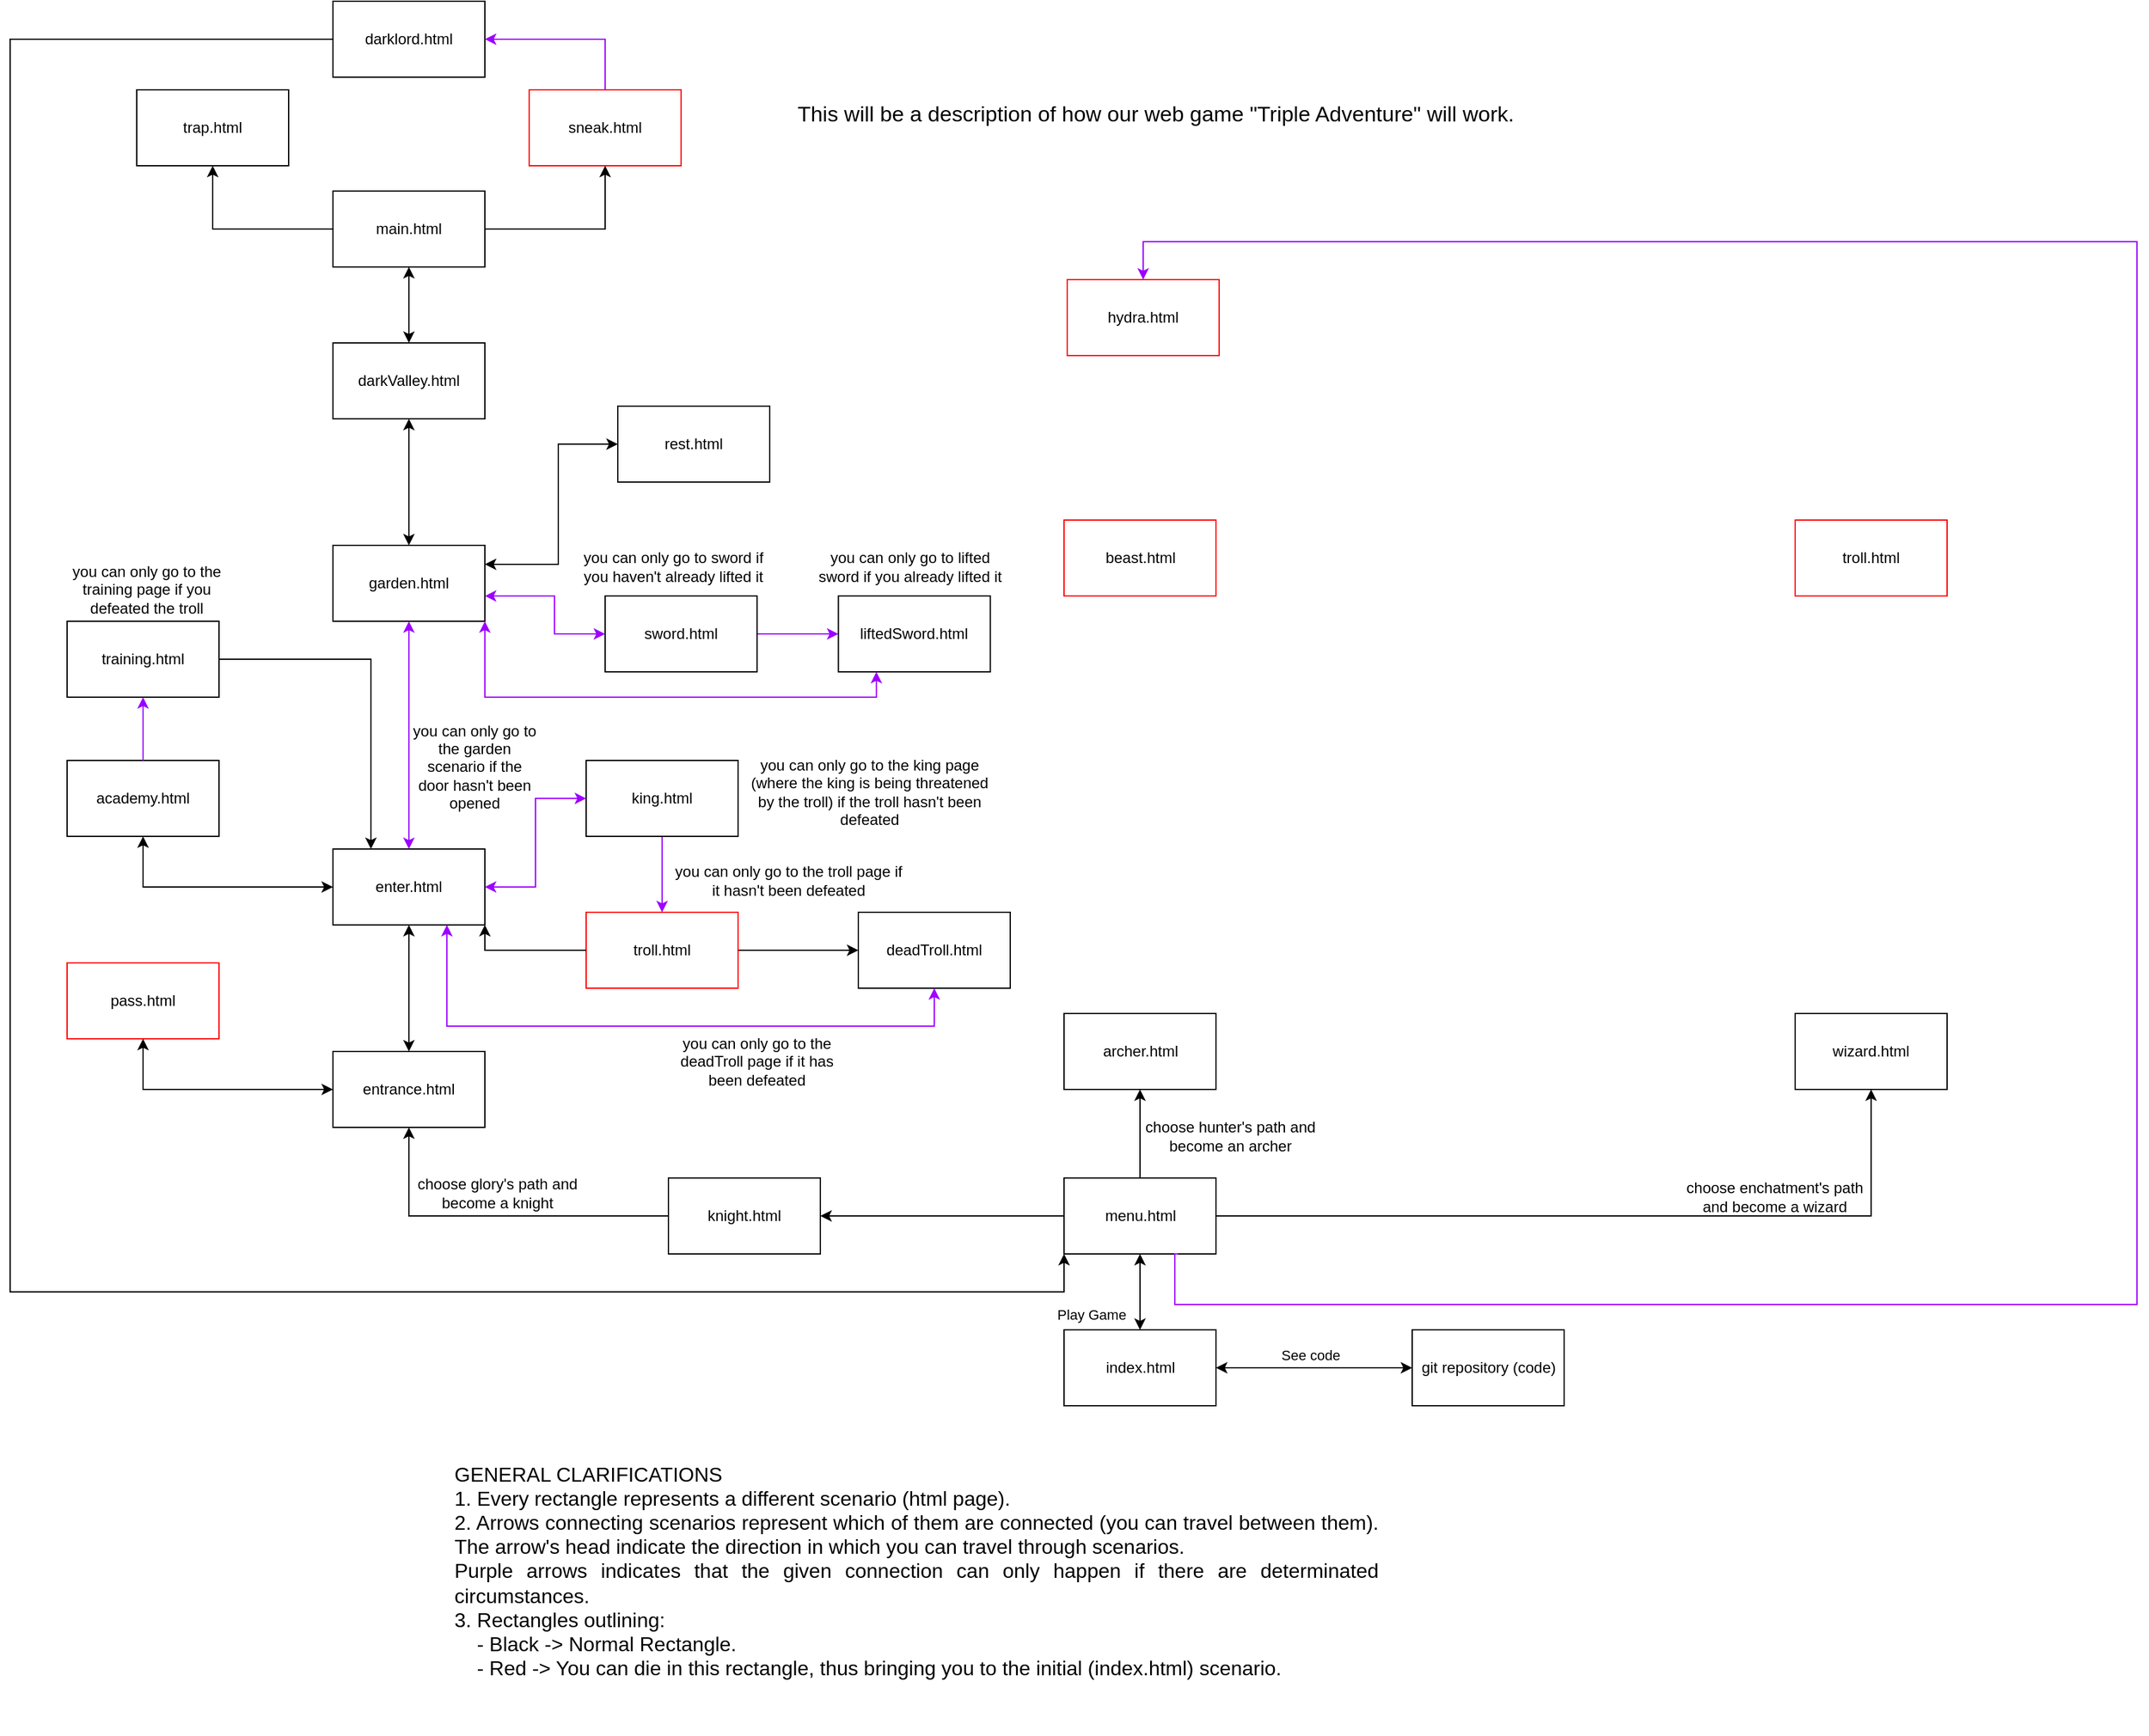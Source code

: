 <mxfile version="28.0.6">
  <diagram name="Page-1" id="w2jvXQE7_YNhHuw7VH9W">
    <mxGraphModel dx="1840" dy="1735" grid="1" gridSize="10" guides="1" tooltips="1" connect="1" arrows="1" fold="1" page="1" pageScale="1" pageWidth="850" pageHeight="1100" math="0" shadow="0">
      <root>
        <mxCell id="0" />
        <mxCell id="1" parent="0" />
        <mxCell id="W783Z9yKYnY_VlYJ2KmW-1" value="&lt;font style=&quot;font-size: 17px;&quot;&gt;This will be a description of how our web game &quot;Triple Adventure&quot; will work.&lt;/font&gt;" style="text;html=1;align=center;verticalAlign=middle;whiteSpace=wrap;rounded=0;" parent="1" vertex="1">
          <mxGeometry x="130" y="-70" width="610" height="60" as="geometry" />
        </mxCell>
        <mxCell id="W783Z9yKYnY_VlYJ2KmW-2" value="index.html" style="rounded=0;whiteSpace=wrap;html=1;" parent="1" vertex="1">
          <mxGeometry x="362.5" y="920" width="120" height="60" as="geometry" />
        </mxCell>
        <mxCell id="W783Z9yKYnY_VlYJ2KmW-3" value="git repository (code)" style="rounded=0;whiteSpace=wrap;html=1;" parent="1" vertex="1">
          <mxGeometry x="637.5" y="920" width="120" height="60" as="geometry" />
        </mxCell>
        <mxCell id="W783Z9yKYnY_VlYJ2KmW-4" value="" style="endArrow=classic;startArrow=classic;html=1;rounded=0;exitX=1;exitY=0.5;exitDx=0;exitDy=0;entryX=0;entryY=0.5;entryDx=0;entryDy=0;" parent="1" source="W783Z9yKYnY_VlYJ2KmW-2" target="W783Z9yKYnY_VlYJ2KmW-3" edge="1">
          <mxGeometry width="50" height="50" relative="1" as="geometry">
            <mxPoint x="407.5" y="760" as="sourcePoint" />
            <mxPoint x="457.5" y="710" as="targetPoint" />
          </mxGeometry>
        </mxCell>
        <mxCell id="W783Z9yKYnY_VlYJ2KmW-11" value="See code" style="edgeLabel;html=1;align=center;verticalAlign=middle;resizable=0;points=[];" parent="W783Z9yKYnY_VlYJ2KmW-4" vertex="1" connectable="0">
          <mxGeometry x="-0.166" y="-3" relative="1" as="geometry">
            <mxPoint x="10" y="-13" as="offset" />
          </mxGeometry>
        </mxCell>
        <mxCell id="W783Z9yKYnY_VlYJ2KmW-5" value="menu.html" style="rounded=0;whiteSpace=wrap;html=1;" parent="1" vertex="1">
          <mxGeometry x="362.5" y="800" width="120" height="60" as="geometry" />
        </mxCell>
        <mxCell id="W783Z9yKYnY_VlYJ2KmW-9" value="" style="endArrow=classic;startArrow=classic;html=1;rounded=0;entryX=0.5;entryY=1;entryDx=0;entryDy=0;exitX=0.5;exitY=0;exitDx=0;exitDy=0;" parent="1" source="W783Z9yKYnY_VlYJ2KmW-2" target="W783Z9yKYnY_VlYJ2KmW-5" edge="1">
          <mxGeometry width="50" height="50" relative="1" as="geometry">
            <mxPoint x="397.5" y="910" as="sourcePoint" />
            <mxPoint x="437.5" y="870" as="targetPoint" />
          </mxGeometry>
        </mxCell>
        <mxCell id="W783Z9yKYnY_VlYJ2KmW-12" value="Play Game" style="edgeLabel;html=1;align=center;verticalAlign=middle;resizable=0;points=[];" parent="1" vertex="1" connectable="0">
          <mxGeometry x="380" y="910" as="geometry">
            <mxPoint x="4" y="-2" as="offset" />
          </mxGeometry>
        </mxCell>
        <mxCell id="W783Z9yKYnY_VlYJ2KmW-13" value="enter.html" style="rounded=0;whiteSpace=wrap;html=1;" parent="1" vertex="1">
          <mxGeometry x="-215" y="540" width="120" height="60" as="geometry" />
        </mxCell>
        <mxCell id="W783Z9yKYnY_VlYJ2KmW-16" value="archer.html" style="rounded=0;whiteSpace=wrap;html=1;" parent="1" vertex="1">
          <mxGeometry x="362.5" y="670" width="120" height="60" as="geometry" />
        </mxCell>
        <mxCell id="W783Z9yKYnY_VlYJ2KmW-17" value="wizard.html" style="rounded=0;whiteSpace=wrap;html=1;" parent="1" vertex="1">
          <mxGeometry x="940" y="670" width="120" height="60" as="geometry" />
        </mxCell>
        <mxCell id="W783Z9yKYnY_VlYJ2KmW-18" value="" style="endArrow=classic;startArrow=none;html=1;rounded=0;entryX=0.5;entryY=1;entryDx=0;entryDy=0;exitX=1;exitY=0.5;exitDx=0;exitDy=0;edgeStyle=orthogonalEdgeStyle;startFill=0;" parent="1" source="W783Z9yKYnY_VlYJ2KmW-5" target="W783Z9yKYnY_VlYJ2KmW-17" edge="1">
          <mxGeometry width="50" height="50" relative="1" as="geometry">
            <mxPoint x="512.5" y="930" as="sourcePoint" />
            <mxPoint x="322.5" y="830" as="targetPoint" />
          </mxGeometry>
        </mxCell>
        <mxCell id="W783Z9yKYnY_VlYJ2KmW-19" value="" style="endArrow=classic;startArrow=none;html=1;rounded=0;entryX=0.5;entryY=1;entryDx=0;entryDy=0;exitX=0.5;exitY=0;exitDx=0;exitDy=0;startFill=0;" parent="1" source="W783Z9yKYnY_VlYJ2KmW-5" target="W783Z9yKYnY_VlYJ2KmW-16" edge="1">
          <mxGeometry width="50" height="50" relative="1" as="geometry">
            <mxPoint x="432.5" y="810" as="sourcePoint" />
            <mxPoint x="482.5" y="760" as="targetPoint" />
          </mxGeometry>
        </mxCell>
        <mxCell id="W783Z9yKYnY_VlYJ2KmW-20" value="choose glory&#39;s path and become a knight" style="text;html=1;align=center;verticalAlign=middle;whiteSpace=wrap;rounded=0;" parent="1" vertex="1">
          <mxGeometry x="-155" y="797" width="140" height="30" as="geometry" />
        </mxCell>
        <mxCell id="W783Z9yKYnY_VlYJ2KmW-21" value="choose enchatment&#39;s path and become a wizard" style="text;html=1;align=center;verticalAlign=middle;whiteSpace=wrap;rounded=0;" parent="1" vertex="1">
          <mxGeometry x="844" y="800" width="160" height="30" as="geometry" />
        </mxCell>
        <mxCell id="W783Z9yKYnY_VlYJ2KmW-22" value="choose hunter&#39;s path and become an archer" style="text;html=1;align=center;verticalAlign=middle;whiteSpace=wrap;rounded=0;" parent="1" vertex="1">
          <mxGeometry x="423.5" y="752" width="140" height="30" as="geometry" />
        </mxCell>
        <mxCell id="W783Z9yKYnY_VlYJ2KmW-45" style="edgeStyle=orthogonalEdgeStyle;rounded=0;orthogonalLoop=1;jettySize=auto;html=1;exitX=0;exitY=0.5;exitDx=0;exitDy=0;entryX=0;entryY=1;entryDx=0;entryDy=0;strokeColor=#000000;" parent="1" source="W783Z9yKYnY_VlYJ2KmW-23" target="W783Z9yKYnY_VlYJ2KmW-5" edge="1">
          <mxGeometry relative="1" as="geometry">
            <Array as="points">
              <mxPoint x="-470" y="-100" />
              <mxPoint x="-470" y="890" />
              <mxPoint x="362" y="890" />
            </Array>
          </mxGeometry>
        </mxCell>
        <mxCell id="W783Z9yKYnY_VlYJ2KmW-23" value="darklord.html" style="rounded=0;whiteSpace=wrap;html=1;strokeColor=#000000;" parent="1" vertex="1">
          <mxGeometry x="-215" y="-130" width="120" height="60" as="geometry" />
        </mxCell>
        <mxCell id="W783Z9yKYnY_VlYJ2KmW-24" value="beast.html" style="rounded=0;whiteSpace=wrap;html=1;strokeColor=#FF0000;" parent="1" vertex="1">
          <mxGeometry x="362.5" y="280" width="120" height="60" as="geometry" />
        </mxCell>
        <mxCell id="W783Z9yKYnY_VlYJ2KmW-25" value="troll.html" style="rounded=0;whiteSpace=wrap;html=1;strokeColor=#FF0000;" parent="1" vertex="1">
          <mxGeometry x="940" y="280" width="120" height="60" as="geometry" />
        </mxCell>
        <mxCell id="W783Z9yKYnY_VlYJ2KmW-26" value="hydra.html" style="rounded=0;whiteSpace=wrap;html=1;strokeColor=#FF0000;" parent="1" vertex="1">
          <mxGeometry x="365" y="90" width="120" height="60" as="geometry" />
        </mxCell>
        <mxCell id="W783Z9yKYnY_VlYJ2KmW-27" value="" style="endArrow=classic;startArrow=none;html=1;rounded=0;exitX=0.75;exitY=1;exitDx=0;exitDy=0;entryX=0.5;entryY=0;entryDx=0;entryDy=0;edgeStyle=orthogonalEdgeStyle;startFill=0;strokeColor=#9D00FF;" parent="1" source="W783Z9yKYnY_VlYJ2KmW-5" target="W783Z9yKYnY_VlYJ2KmW-26" edge="1">
          <mxGeometry width="50" height="50" relative="1" as="geometry">
            <mxPoint x="370" y="690" as="sourcePoint" />
            <mxPoint x="420" y="640" as="targetPoint" />
            <Array as="points">
              <mxPoint x="450" y="860" />
              <mxPoint x="450" y="900" />
              <mxPoint x="1210" y="900" />
              <mxPoint x="1210" y="60" />
              <mxPoint x="425" y="60" />
            </Array>
          </mxGeometry>
        </mxCell>
        <mxCell id="W783Z9yKYnY_VlYJ2KmW-29" value="academy.html" style="rounded=0;whiteSpace=wrap;html=1;" parent="1" vertex="1">
          <mxGeometry x="-425" y="470" width="120" height="60" as="geometry" />
        </mxCell>
        <mxCell id="W783Z9yKYnY_VlYJ2KmW-30" value="garden.html" style="rounded=0;whiteSpace=wrap;html=1;" parent="1" vertex="1">
          <mxGeometry x="-215" y="300" width="120" height="60" as="geometry" />
        </mxCell>
        <mxCell id="Ndmn0QPPu9krf77uYopM-7" style="edgeStyle=orthogonalEdgeStyle;rounded=0;orthogonalLoop=1;jettySize=auto;html=1;entryX=0.5;entryY=0;entryDx=0;entryDy=0;startArrow=none;startFill=0;strokeColor=#9D00FF;exitX=0.5;exitY=1;exitDx=0;exitDy=0;" parent="1" source="W783Z9yKYnY_VlYJ2KmW-31" target="Ndmn0QPPu9krf77uYopM-6" edge="1">
          <mxGeometry relative="1" as="geometry">
            <mxPoint x="40" y="540" as="sourcePoint" />
          </mxGeometry>
        </mxCell>
        <mxCell id="W783Z9yKYnY_VlYJ2KmW-31" value="king.html" style="rounded=0;whiteSpace=wrap;html=1;strokeColor=#000000;" parent="1" vertex="1">
          <mxGeometry x="-15" y="470" width="120" height="60" as="geometry" />
        </mxCell>
        <mxCell id="W783Z9yKYnY_VlYJ2KmW-32" value="main.html" style="rounded=0;whiteSpace=wrap;html=1;strokeColor=#000000;" parent="1" vertex="1">
          <mxGeometry x="-215" y="20" width="120" height="60" as="geometry" />
        </mxCell>
        <mxCell id="W783Z9yKYnY_VlYJ2KmW-33" value="" style="endArrow=classic;startArrow=classic;html=1;rounded=0;entryX=0.5;entryY=1;entryDx=0;entryDy=0;exitX=0.5;exitY=0;exitDx=0;exitDy=0;strokeColor=#9D00FF;" parent="1" source="W783Z9yKYnY_VlYJ2KmW-13" target="W783Z9yKYnY_VlYJ2KmW-30" edge="1">
          <mxGeometry width="50" height="50" relative="1" as="geometry">
            <mxPoint x="60" y="490" as="sourcePoint" />
            <mxPoint x="110" y="440" as="targetPoint" />
          </mxGeometry>
        </mxCell>
        <mxCell id="W783Z9yKYnY_VlYJ2KmW-34" value="" style="endArrow=classic;startArrow=classic;html=1;rounded=0;entryX=0;entryY=0.5;entryDx=0;entryDy=0;exitX=1;exitY=0.5;exitDx=0;exitDy=0;edgeStyle=orthogonalEdgeStyle;strokeColor=#9D00FF;" parent="1" source="W783Z9yKYnY_VlYJ2KmW-13" target="W783Z9yKYnY_VlYJ2KmW-31" edge="1">
          <mxGeometry width="50" height="50" relative="1" as="geometry">
            <mxPoint x="-110" y="580" as="sourcePoint" />
            <mxPoint x="-110" y="510" as="targetPoint" />
          </mxGeometry>
        </mxCell>
        <mxCell id="W783Z9yKYnY_VlYJ2KmW-35" value="" style="endArrow=classic;startArrow=classic;html=1;rounded=0;entryX=0.5;entryY=1;entryDx=0;entryDy=0;exitX=0;exitY=0.5;exitDx=0;exitDy=0;edgeStyle=orthogonalEdgeStyle;" parent="1" source="W783Z9yKYnY_VlYJ2KmW-13" target="W783Z9yKYnY_VlYJ2KmW-29" edge="1">
          <mxGeometry width="50" height="50" relative="1" as="geometry">
            <mxPoint x="-400" y="620" as="sourcePoint" />
            <mxPoint x="-400" y="550" as="targetPoint" />
          </mxGeometry>
        </mxCell>
        <mxCell id="W783Z9yKYnY_VlYJ2KmW-39" value="sneak.html" style="rounded=0;whiteSpace=wrap;html=1;strokeColor=#FF0000;" parent="1" vertex="1">
          <mxGeometry x="-60" y="-60" width="120" height="60" as="geometry" />
        </mxCell>
        <mxCell id="W783Z9yKYnY_VlYJ2KmW-43" value="&lt;div style=&quot;text-align: justify;&quot;&gt;&lt;span style=&quot;font-size: 16px; background-color: transparent; color: light-dark(rgb(0, 0, 0), rgb(255, 255, 255));&quot;&gt;GENERAL CLARIFICATIONS&lt;/span&gt;&lt;/div&gt;&lt;div style=&quot;text-align: justify;&quot;&gt;&lt;font style=&quot;font-size: 16px;&quot;&gt;1. Every rectangle represents a different scenario (html page).&lt;/font&gt;&lt;/div&gt;&lt;div style=&quot;text-align: justify;&quot;&gt;&lt;font style=&quot;font-size: 16px;&quot;&gt;2. Arrows connecting scenarios represent which of them are connected (you can travel between them). The arrow&#39;s head indicate the direction in which you can travel through scenarios.&lt;/font&gt;&lt;/div&gt;&lt;div style=&quot;text-align: justify;&quot;&gt;&lt;font style=&quot;font-size: 16px;&quot;&gt;Purple arrows indicates that the given connection can only happen if there are determinated circumstances.&lt;/font&gt;&lt;/div&gt;&lt;div style=&quot;text-align: justify;&quot;&gt;&lt;font style=&quot;font-size: 16px;&quot;&gt;3. Rectangles outlining:&lt;/font&gt;&lt;/div&gt;&lt;div style=&quot;text-align: justify;&quot;&gt;&lt;span style=&quot;font-size: 16px;&quot;&gt;&amp;nbsp; &amp;nbsp; - Black -&amp;gt; Normal Rectangle.&lt;/span&gt;&lt;/div&gt;&lt;div style=&quot;text-align: justify;&quot;&gt;&lt;span style=&quot;font-size: 16px;&quot;&gt;&amp;nbsp; &amp;nbsp; - Red -&amp;gt; You can die in this rectangle, thus bringing you to the initial (index.html) scenario.&lt;/span&gt;&lt;/div&gt;&lt;div style=&quot;text-align: justify;&quot;&gt;&lt;span style=&quot;font-size: 16px;&quot;&gt;&lt;br&gt;&lt;/span&gt;&lt;/div&gt;" style="text;html=1;align=left;verticalAlign=middle;whiteSpace=wrap;rounded=0;" parent="1" vertex="1">
          <mxGeometry x="-121.5" y="1000" width="731.5" height="240" as="geometry" />
        </mxCell>
        <mxCell id="-AGwqSmneGh56v2qH9gN-4" value="entrance.html" style="rounded=0;whiteSpace=wrap;html=1;" parent="1" vertex="1">
          <mxGeometry x="-215" y="700" width="120" height="60" as="geometry" />
        </mxCell>
        <mxCell id="-AGwqSmneGh56v2qH9gN-6" value="pass&lt;span style=&quot;background-color: transparent; color: light-dark(rgb(0, 0, 0), rgb(255, 255, 255));&quot;&gt;.html&lt;/span&gt;" style="rounded=0;whiteSpace=wrap;html=1;strokeColor=#FF0000;" parent="1" vertex="1">
          <mxGeometry x="-425" y="630" width="120" height="60" as="geometry" />
        </mxCell>
        <mxCell id="-AGwqSmneGh56v2qH9gN-7" value="" style="endArrow=classic;startArrow=classic;html=1;rounded=0;entryX=0.5;entryY=1;entryDx=0;entryDy=0;exitX=0;exitY=0.5;exitDx=0;exitDy=0;edgeStyle=orthogonalEdgeStyle;startFill=1;" parent="1" source="-AGwqSmneGh56v2qH9gN-4" target="-AGwqSmneGh56v2qH9gN-6" edge="1">
          <mxGeometry width="50" height="50" relative="1" as="geometry">
            <mxPoint x="50" y="530" as="sourcePoint" />
            <mxPoint x="100" y="480" as="targetPoint" />
          </mxGeometry>
        </mxCell>
        <mxCell id="-AGwqSmneGh56v2qH9gN-8" value="" style="endArrow=classic;startArrow=classic;html=1;rounded=0;entryX=0.5;entryY=1;entryDx=0;entryDy=0;exitX=0.5;exitY=0;exitDx=0;exitDy=0;edgeStyle=orthogonalEdgeStyle;" parent="1" source="-AGwqSmneGh56v2qH9gN-4" target="W783Z9yKYnY_VlYJ2KmW-13" edge="1">
          <mxGeometry width="50" height="50" relative="1" as="geometry">
            <mxPoint x="-50" y="787" as="sourcePoint" />
            <mxPoint x="45" y="710" as="targetPoint" />
          </mxGeometry>
        </mxCell>
        <mxCell id="-AGwqSmneGh56v2qH9gN-10" value="knight.html" style="rounded=0;whiteSpace=wrap;html=1;" parent="1" vertex="1">
          <mxGeometry x="50" y="800" width="120" height="60" as="geometry" />
        </mxCell>
        <mxCell id="-AGwqSmneGh56v2qH9gN-11" value="" style="endArrow=none;startArrow=classic;html=1;rounded=0;entryX=0;entryY=0.5;entryDx=0;entryDy=0;exitX=1;exitY=0.5;exitDx=0;exitDy=0;startFill=1;endFill=0;" parent="1" source="-AGwqSmneGh56v2qH9gN-10" target="W783Z9yKYnY_VlYJ2KmW-5" edge="1">
          <mxGeometry width="50" height="50" relative="1" as="geometry">
            <mxPoint x="30" y="560" as="sourcePoint" />
            <mxPoint x="80" y="510" as="targetPoint" />
          </mxGeometry>
        </mxCell>
        <mxCell id="-AGwqSmneGh56v2qH9gN-12" value="" style="endArrow=none;startArrow=classic;html=1;rounded=0;entryX=0;entryY=0.5;entryDx=0;entryDy=0;exitX=0.5;exitY=1;exitDx=0;exitDy=0;edgeStyle=orthogonalEdgeStyle;endFill=0;" parent="1" source="-AGwqSmneGh56v2qH9gN-4" target="-AGwqSmneGh56v2qH9gN-10" edge="1">
          <mxGeometry width="50" height="50" relative="1" as="geometry">
            <mxPoint x="230" y="840" as="sourcePoint" />
            <mxPoint x="413" y="840" as="targetPoint" />
          </mxGeometry>
        </mxCell>
        <mxCell id="SFQAF6y4TI38C0EW13ux-1" value="training.html" style="rounded=0;whiteSpace=wrap;html=1;" parent="1" vertex="1">
          <mxGeometry x="-425" y="360" width="120" height="60" as="geometry" />
        </mxCell>
        <mxCell id="SFQAF6y4TI38C0EW13ux-2" value="" style="endArrow=classic;startArrow=none;html=1;rounded=0;entryX=0.5;entryY=1;entryDx=0;entryDy=0;exitX=0.5;exitY=0;exitDx=0;exitDy=0;strokeColor=#9D00FF;startFill=0;" parent="1" source="W783Z9yKYnY_VlYJ2KmW-29" target="SFQAF6y4TI38C0EW13ux-1" edge="1">
          <mxGeometry width="50" height="50" relative="1" as="geometry">
            <mxPoint y="430" as="sourcePoint" />
            <mxPoint x="50" y="380" as="targetPoint" />
          </mxGeometry>
        </mxCell>
        <mxCell id="SFQAF6y4TI38C0EW13ux-6" style="edgeStyle=orthogonalEdgeStyle;rounded=0;orthogonalLoop=1;jettySize=auto;html=1;exitX=0.5;exitY=0;exitDx=0;exitDy=0;entryX=0.5;entryY=1;entryDx=0;entryDy=0;startArrow=classic;startFill=1;" parent="1" source="SFQAF6y4TI38C0EW13ux-3" target="W783Z9yKYnY_VlYJ2KmW-32" edge="1">
          <mxGeometry relative="1" as="geometry" />
        </mxCell>
        <mxCell id="SFQAF6y4TI38C0EW13ux-8" style="edgeStyle=orthogonalEdgeStyle;rounded=0;orthogonalLoop=1;jettySize=auto;html=1;entryX=0;entryY=0.5;entryDx=0;entryDy=0;startArrow=classic;startFill=1;exitX=1;exitY=0.25;exitDx=0;exitDy=0;" parent="1" source="W783Z9yKYnY_VlYJ2KmW-30" target="SFQAF6y4TI38C0EW13ux-7" edge="1">
          <mxGeometry relative="1" as="geometry">
            <mxPoint x="-95" y="380" as="sourcePoint" />
            <Array as="points">
              <mxPoint x="-37" y="315" />
              <mxPoint x="-37" y="220" />
            </Array>
          </mxGeometry>
        </mxCell>
        <mxCell id="SFQAF6y4TI38C0EW13ux-3" value="darkValley.html" style="rounded=0;whiteSpace=wrap;html=1;" parent="1" vertex="1">
          <mxGeometry x="-215" y="140" width="120" height="60" as="geometry" />
        </mxCell>
        <mxCell id="SFQAF6y4TI38C0EW13ux-7" value="rest.html" style="rounded=0;whiteSpace=wrap;html=1;" parent="1" vertex="1">
          <mxGeometry x="10" y="190" width="120" height="60" as="geometry" />
        </mxCell>
        <mxCell id="L-XmSajz_AOP6nzSEUkn-2" style="edgeStyle=orthogonalEdgeStyle;rounded=0;orthogonalLoop=1;jettySize=auto;html=1;exitX=1;exitY=0.5;exitDx=0;exitDy=0;entryX=0;entryY=0.5;entryDx=0;entryDy=0;endArrow=classic;endFill=1;startArrow=none;startFill=0;strokeColor=#9D00FF;" parent="1" source="Ndmn0QPPu9krf77uYopM-1" target="L-XmSajz_AOP6nzSEUkn-1" edge="1">
          <mxGeometry relative="1" as="geometry" />
        </mxCell>
        <mxCell id="Ndmn0QPPu9krf77uYopM-1" value="sword.html" style="rounded=0;whiteSpace=wrap;html=1;" parent="1" vertex="1">
          <mxGeometry y="340" width="120" height="60" as="geometry" />
        </mxCell>
        <mxCell id="Ndmn0QPPu9krf77uYopM-3" value="" style="endArrow=classic;startArrow=classic;html=1;rounded=0;entryX=0;entryY=0.5;entryDx=0;entryDy=0;exitX=1;exitY=0.667;exitDx=0;exitDy=0;edgeStyle=orthogonalEdgeStyle;exitPerimeter=0;strokeColor=#9D00FF;" parent="1" source="W783Z9yKYnY_VlYJ2KmW-30" target="Ndmn0QPPu9krf77uYopM-1" edge="1">
          <mxGeometry width="50" height="50" relative="1" as="geometry">
            <mxPoint x="-140" y="400" as="sourcePoint" />
            <mxPoint x="-90" y="350" as="targetPoint" />
            <Array as="points">
              <mxPoint x="-40" y="340" />
              <mxPoint x="-40" y="370" />
            </Array>
          </mxGeometry>
        </mxCell>
        <mxCell id="Ndmn0QPPu9krf77uYopM-5" value="" style="endArrow=classic;startArrow=classic;html=1;rounded=0;entryX=0.5;entryY=1;entryDx=0;entryDy=0;exitX=0.5;exitY=0;exitDx=0;exitDy=0;" parent="1" source="W783Z9yKYnY_VlYJ2KmW-30" target="SFQAF6y4TI38C0EW13ux-3" edge="1">
          <mxGeometry width="50" height="50" relative="1" as="geometry">
            <mxPoint x="-180" y="380" as="sourcePoint" />
            <mxPoint x="-155" y="310" as="targetPoint" />
          </mxGeometry>
        </mxCell>
        <mxCell id="ZjbQgovuja-OV-1wF0qj-2" style="edgeStyle=orthogonalEdgeStyle;rounded=0;orthogonalLoop=1;jettySize=auto;html=1;exitX=1;exitY=0.5;exitDx=0;exitDy=0;entryX=0;entryY=0.5;entryDx=0;entryDy=0;startArrow=none;startFill=0;" parent="1" source="Ndmn0QPPu9krf77uYopM-6" target="ZjbQgovuja-OV-1wF0qj-1" edge="1">
          <mxGeometry relative="1" as="geometry" />
        </mxCell>
        <mxCell id="Ndmn0QPPu9krf77uYopM-6" value="troll.html" style="rounded=0;whiteSpace=wrap;html=1;strokeColor=#FF0000;" parent="1" vertex="1">
          <mxGeometry x="-15" y="590" width="120" height="60" as="geometry" />
        </mxCell>
        <mxCell id="Ndmn0QPPu9krf77uYopM-8" value="you can only go to the troll page if it hasn&#39;t been defeated" style="text;html=1;align=center;verticalAlign=middle;whiteSpace=wrap;rounded=0;" parent="1" vertex="1">
          <mxGeometry x="50" y="560" width="190" height="10" as="geometry" />
        </mxCell>
        <mxCell id="ZjbQgovuja-OV-1wF0qj-1" value="deadTroll.html" style="rounded=0;whiteSpace=wrap;html=1;" parent="1" vertex="1">
          <mxGeometry x="200" y="590" width="120" height="60" as="geometry" />
        </mxCell>
        <mxCell id="ZjbQgovuja-OV-1wF0qj-3" value="" style="endArrow=classic;startArrow=none;html=1;rounded=0;entryX=1;entryY=1;entryDx=0;entryDy=0;exitX=0;exitY=0.5;exitDx=0;exitDy=0;edgeStyle=orthogonalEdgeStyle;startFill=0;" parent="1" source="Ndmn0QPPu9krf77uYopM-6" target="W783Z9yKYnY_VlYJ2KmW-13" edge="1">
          <mxGeometry width="50" height="50" relative="1" as="geometry">
            <mxPoint x="-10" y="570" as="sourcePoint" />
            <mxPoint x="40" y="520" as="targetPoint" />
          </mxGeometry>
        </mxCell>
        <mxCell id="ZjbQgovuja-OV-1wF0qj-4" value="" style="endArrow=classic;startArrow=classic;html=1;rounded=0;entryX=0.5;entryY=1;entryDx=0;entryDy=0;exitX=0.75;exitY=1;exitDx=0;exitDy=0;edgeStyle=orthogonalEdgeStyle;strokeColor=#9D00FF;" parent="1" source="W783Z9yKYnY_VlYJ2KmW-13" target="ZjbQgovuja-OV-1wF0qj-1" edge="1">
          <mxGeometry width="50" height="50" relative="1" as="geometry">
            <mxPoint x="-10" y="570" as="sourcePoint" />
            <mxPoint x="40" y="520" as="targetPoint" />
            <Array as="points">
              <mxPoint x="-125" y="680" />
              <mxPoint x="260" y="680" />
            </Array>
          </mxGeometry>
        </mxCell>
        <mxCell id="ZjbQgovuja-OV-1wF0qj-5" value="you can only go to the deadTroll page if it has been defeated" style="text;html=1;align=center;verticalAlign=middle;whiteSpace=wrap;rounded=0;" parent="1" vertex="1">
          <mxGeometry x="50" y="703" width="140" height="10" as="geometry" />
        </mxCell>
        <mxCell id="bWJ_mA49etQfhKQH36Bb-3" value="you can only go to the garden scenario if the door hasn&#39;t been opened" style="text;html=1;align=center;verticalAlign=middle;whiteSpace=wrap;rounded=0;" parent="1" vertex="1">
          <mxGeometry x="-153" y="460" width="100" height="30" as="geometry" />
        </mxCell>
        <mxCell id="L-XmSajz_AOP6nzSEUkn-1" value="liftedSword.html" style="rounded=0;whiteSpace=wrap;html=1;" parent="1" vertex="1">
          <mxGeometry x="184.25" y="340" width="120" height="60" as="geometry" />
        </mxCell>
        <mxCell id="L-XmSajz_AOP6nzSEUkn-5" value="you can only go to lifted sword if you already lifted it" style="text;html=1;align=center;verticalAlign=middle;whiteSpace=wrap;rounded=0;" parent="1" vertex="1">
          <mxGeometry x="165.25" y="287" width="152" height="60" as="geometry" />
        </mxCell>
        <mxCell id="LuEG7I39L3Tn3bJzqiof-1" value="" style="endArrow=classic;startArrow=classic;html=1;rounded=0;exitX=1;exitY=1;exitDx=0;exitDy=0;entryX=0.25;entryY=1;entryDx=0;entryDy=0;edgeStyle=orthogonalEdgeStyle;strokeColor=#9D00FF;" parent="1" source="W783Z9yKYnY_VlYJ2KmW-30" target="L-XmSajz_AOP6nzSEUkn-1" edge="1">
          <mxGeometry width="50" height="50" relative="1" as="geometry">
            <mxPoint x="30" y="500" as="sourcePoint" />
            <mxPoint x="80" y="450" as="targetPoint" />
            <Array as="points">
              <mxPoint x="-95" y="420" />
              <mxPoint x="214" y="420" />
            </Array>
          </mxGeometry>
        </mxCell>
        <mxCell id="LuEG7I39L3Tn3bJzqiof-2" value="you can only go to sword if you haven&#39;t already lifted it" style="text;html=1;align=center;verticalAlign=middle;whiteSpace=wrap;rounded=0;" parent="1" vertex="1">
          <mxGeometry x="-22" y="287" width="152" height="60" as="geometry" />
        </mxCell>
        <mxCell id="LuEG7I39L3Tn3bJzqiof-3" value="you can only go to the king page (where the king is being threatened by the troll) if the troll hasn&#39;t been defeated" style="text;html=1;align=center;verticalAlign=middle;whiteSpace=wrap;rounded=0;" parent="1" vertex="1">
          <mxGeometry x="114.25" y="490" width="190" height="10" as="geometry" />
        </mxCell>
        <mxCell id="LuEG7I39L3Tn3bJzqiof-4" value="" style="endArrow=classic;startArrow=none;html=1;rounded=0;exitX=1;exitY=0.5;exitDx=0;exitDy=0;entryX=0.25;entryY=0;entryDx=0;entryDy=0;edgeStyle=orthogonalEdgeStyle;startFill=0;" parent="1" source="SFQAF6y4TI38C0EW13ux-1" target="W783Z9yKYnY_VlYJ2KmW-13" edge="1">
          <mxGeometry width="50" height="50" relative="1" as="geometry">
            <mxPoint x="-240" y="500" as="sourcePoint" />
            <mxPoint x="-190" y="450" as="targetPoint" />
          </mxGeometry>
        </mxCell>
        <mxCell id="LuEG7I39L3Tn3bJzqiof-5" value="you can only go to the training page if you defeated the troll" style="text;html=1;align=center;verticalAlign=middle;whiteSpace=wrap;rounded=0;" parent="1" vertex="1">
          <mxGeometry x="-427" y="310" width="130" height="50" as="geometry" />
        </mxCell>
        <mxCell id="LuEG7I39L3Tn3bJzqiof-6" value="" style="endArrow=classic;html=1;rounded=0;entryX=0.5;entryY=1;entryDx=0;entryDy=0;exitX=1;exitY=0.5;exitDx=0;exitDy=0;edgeStyle=orthogonalEdgeStyle;" parent="1" source="W783Z9yKYnY_VlYJ2KmW-32" target="W783Z9yKYnY_VlYJ2KmW-39" edge="1">
          <mxGeometry width="50" height="50" relative="1" as="geometry">
            <mxPoint x="-80" y="140" as="sourcePoint" />
            <mxPoint x="-30" y="90" as="targetPoint" />
          </mxGeometry>
        </mxCell>
        <mxCell id="LuEG7I39L3Tn3bJzqiof-7" value="" style="endArrow=classic;html=1;rounded=0;entryX=1;entryY=0.5;entryDx=0;entryDy=0;exitX=0.5;exitY=0;exitDx=0;exitDy=0;edgeStyle=orthogonalEdgeStyle;strokeColor=#9D00FF;" parent="1" source="W783Z9yKYnY_VlYJ2KmW-39" target="W783Z9yKYnY_VlYJ2KmW-23" edge="1">
          <mxGeometry width="50" height="50" relative="1" as="geometry">
            <mxPoint x="-80" y="140" as="sourcePoint" />
            <mxPoint x="-30" y="90" as="targetPoint" />
          </mxGeometry>
        </mxCell>
        <mxCell id="tO0J7zbvXbwJcl7glYBr-1" value="trap.html" style="rounded=0;whiteSpace=wrap;html=1;" vertex="1" parent="1">
          <mxGeometry x="-370" y="-60" width="120" height="60" as="geometry" />
        </mxCell>
        <mxCell id="tO0J7zbvXbwJcl7glYBr-2" value="" style="endArrow=classic;html=1;rounded=0;entryX=0.5;entryY=1;entryDx=0;entryDy=0;exitX=0;exitY=0.5;exitDx=0;exitDy=0;edgeStyle=orthogonalEdgeStyle;" edge="1" parent="1" source="W783Z9yKYnY_VlYJ2KmW-32" target="tO0J7zbvXbwJcl7glYBr-1">
          <mxGeometry width="50" height="50" relative="1" as="geometry">
            <mxPoint x="-250" y="90" as="sourcePoint" />
            <mxPoint x="-200" y="40" as="targetPoint" />
          </mxGeometry>
        </mxCell>
      </root>
    </mxGraphModel>
  </diagram>
</mxfile>
